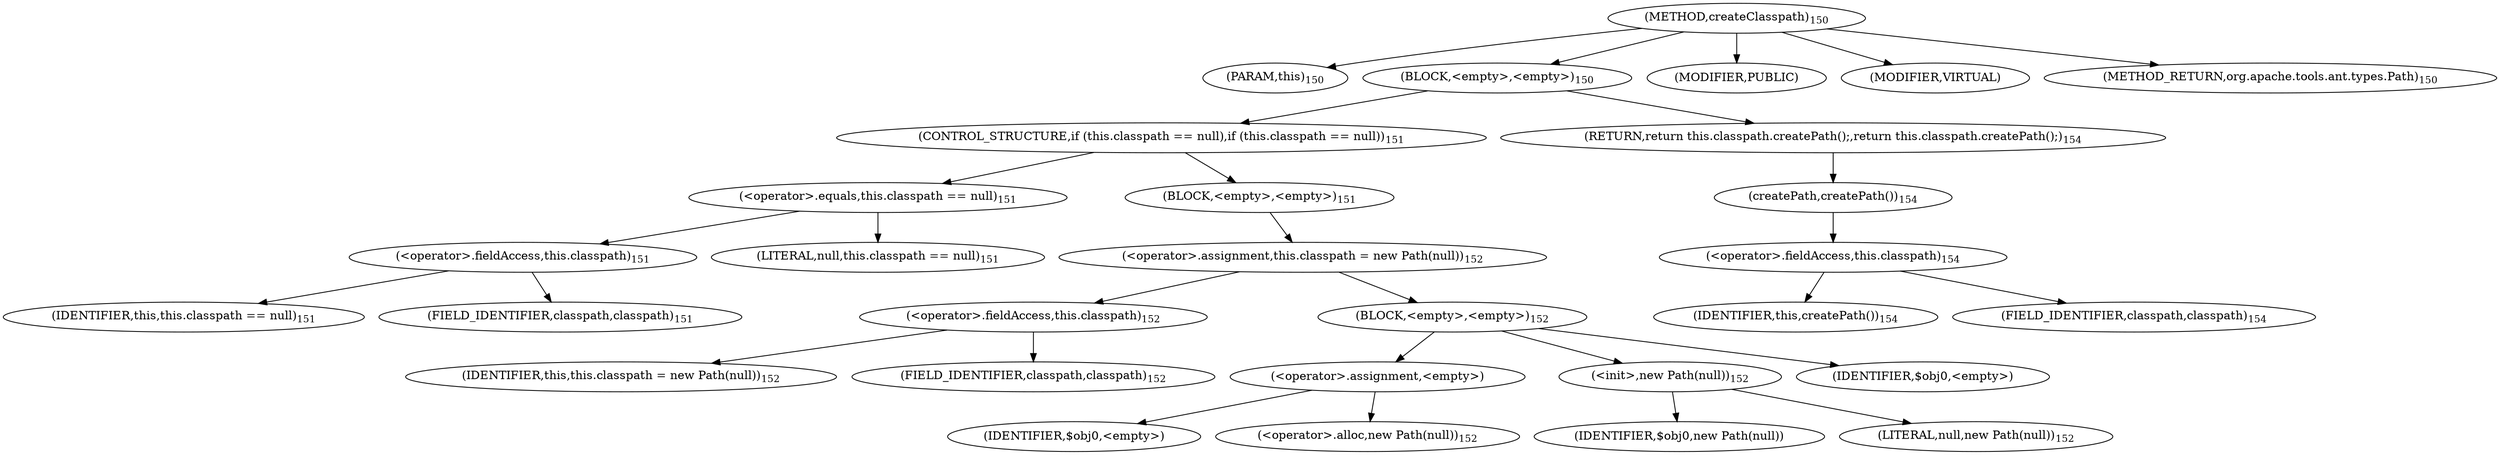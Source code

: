 digraph "createClasspath" {  
"177" [label = <(METHOD,createClasspath)<SUB>150</SUB>> ]
"20" [label = <(PARAM,this)<SUB>150</SUB>> ]
"178" [label = <(BLOCK,&lt;empty&gt;,&lt;empty&gt;)<SUB>150</SUB>> ]
"179" [label = <(CONTROL_STRUCTURE,if (this.classpath == null),if (this.classpath == null))<SUB>151</SUB>> ]
"180" [label = <(&lt;operator&gt;.equals,this.classpath == null)<SUB>151</SUB>> ]
"181" [label = <(&lt;operator&gt;.fieldAccess,this.classpath)<SUB>151</SUB>> ]
"19" [label = <(IDENTIFIER,this,this.classpath == null)<SUB>151</SUB>> ]
"182" [label = <(FIELD_IDENTIFIER,classpath,classpath)<SUB>151</SUB>> ]
"183" [label = <(LITERAL,null,this.classpath == null)<SUB>151</SUB>> ]
"184" [label = <(BLOCK,&lt;empty&gt;,&lt;empty&gt;)<SUB>151</SUB>> ]
"185" [label = <(&lt;operator&gt;.assignment,this.classpath = new Path(null))<SUB>152</SUB>> ]
"186" [label = <(&lt;operator&gt;.fieldAccess,this.classpath)<SUB>152</SUB>> ]
"21" [label = <(IDENTIFIER,this,this.classpath = new Path(null))<SUB>152</SUB>> ]
"187" [label = <(FIELD_IDENTIFIER,classpath,classpath)<SUB>152</SUB>> ]
"188" [label = <(BLOCK,&lt;empty&gt;,&lt;empty&gt;)<SUB>152</SUB>> ]
"189" [label = <(&lt;operator&gt;.assignment,&lt;empty&gt;)> ]
"190" [label = <(IDENTIFIER,$obj0,&lt;empty&gt;)> ]
"191" [label = <(&lt;operator&gt;.alloc,new Path(null))<SUB>152</SUB>> ]
"192" [label = <(&lt;init&gt;,new Path(null))<SUB>152</SUB>> ]
"193" [label = <(IDENTIFIER,$obj0,new Path(null))> ]
"194" [label = <(LITERAL,null,new Path(null))<SUB>152</SUB>> ]
"195" [label = <(IDENTIFIER,$obj0,&lt;empty&gt;)> ]
"196" [label = <(RETURN,return this.classpath.createPath();,return this.classpath.createPath();)<SUB>154</SUB>> ]
"197" [label = <(createPath,createPath())<SUB>154</SUB>> ]
"198" [label = <(&lt;operator&gt;.fieldAccess,this.classpath)<SUB>154</SUB>> ]
"22" [label = <(IDENTIFIER,this,createPath())<SUB>154</SUB>> ]
"199" [label = <(FIELD_IDENTIFIER,classpath,classpath)<SUB>154</SUB>> ]
"200" [label = <(MODIFIER,PUBLIC)> ]
"201" [label = <(MODIFIER,VIRTUAL)> ]
"202" [label = <(METHOD_RETURN,org.apache.tools.ant.types.Path)<SUB>150</SUB>> ]
  "177" -> "20" 
  "177" -> "178" 
  "177" -> "200" 
  "177" -> "201" 
  "177" -> "202" 
  "178" -> "179" 
  "178" -> "196" 
  "179" -> "180" 
  "179" -> "184" 
  "180" -> "181" 
  "180" -> "183" 
  "181" -> "19" 
  "181" -> "182" 
  "184" -> "185" 
  "185" -> "186" 
  "185" -> "188" 
  "186" -> "21" 
  "186" -> "187" 
  "188" -> "189" 
  "188" -> "192" 
  "188" -> "195" 
  "189" -> "190" 
  "189" -> "191" 
  "192" -> "193" 
  "192" -> "194" 
  "196" -> "197" 
  "197" -> "198" 
  "198" -> "22" 
  "198" -> "199" 
}
